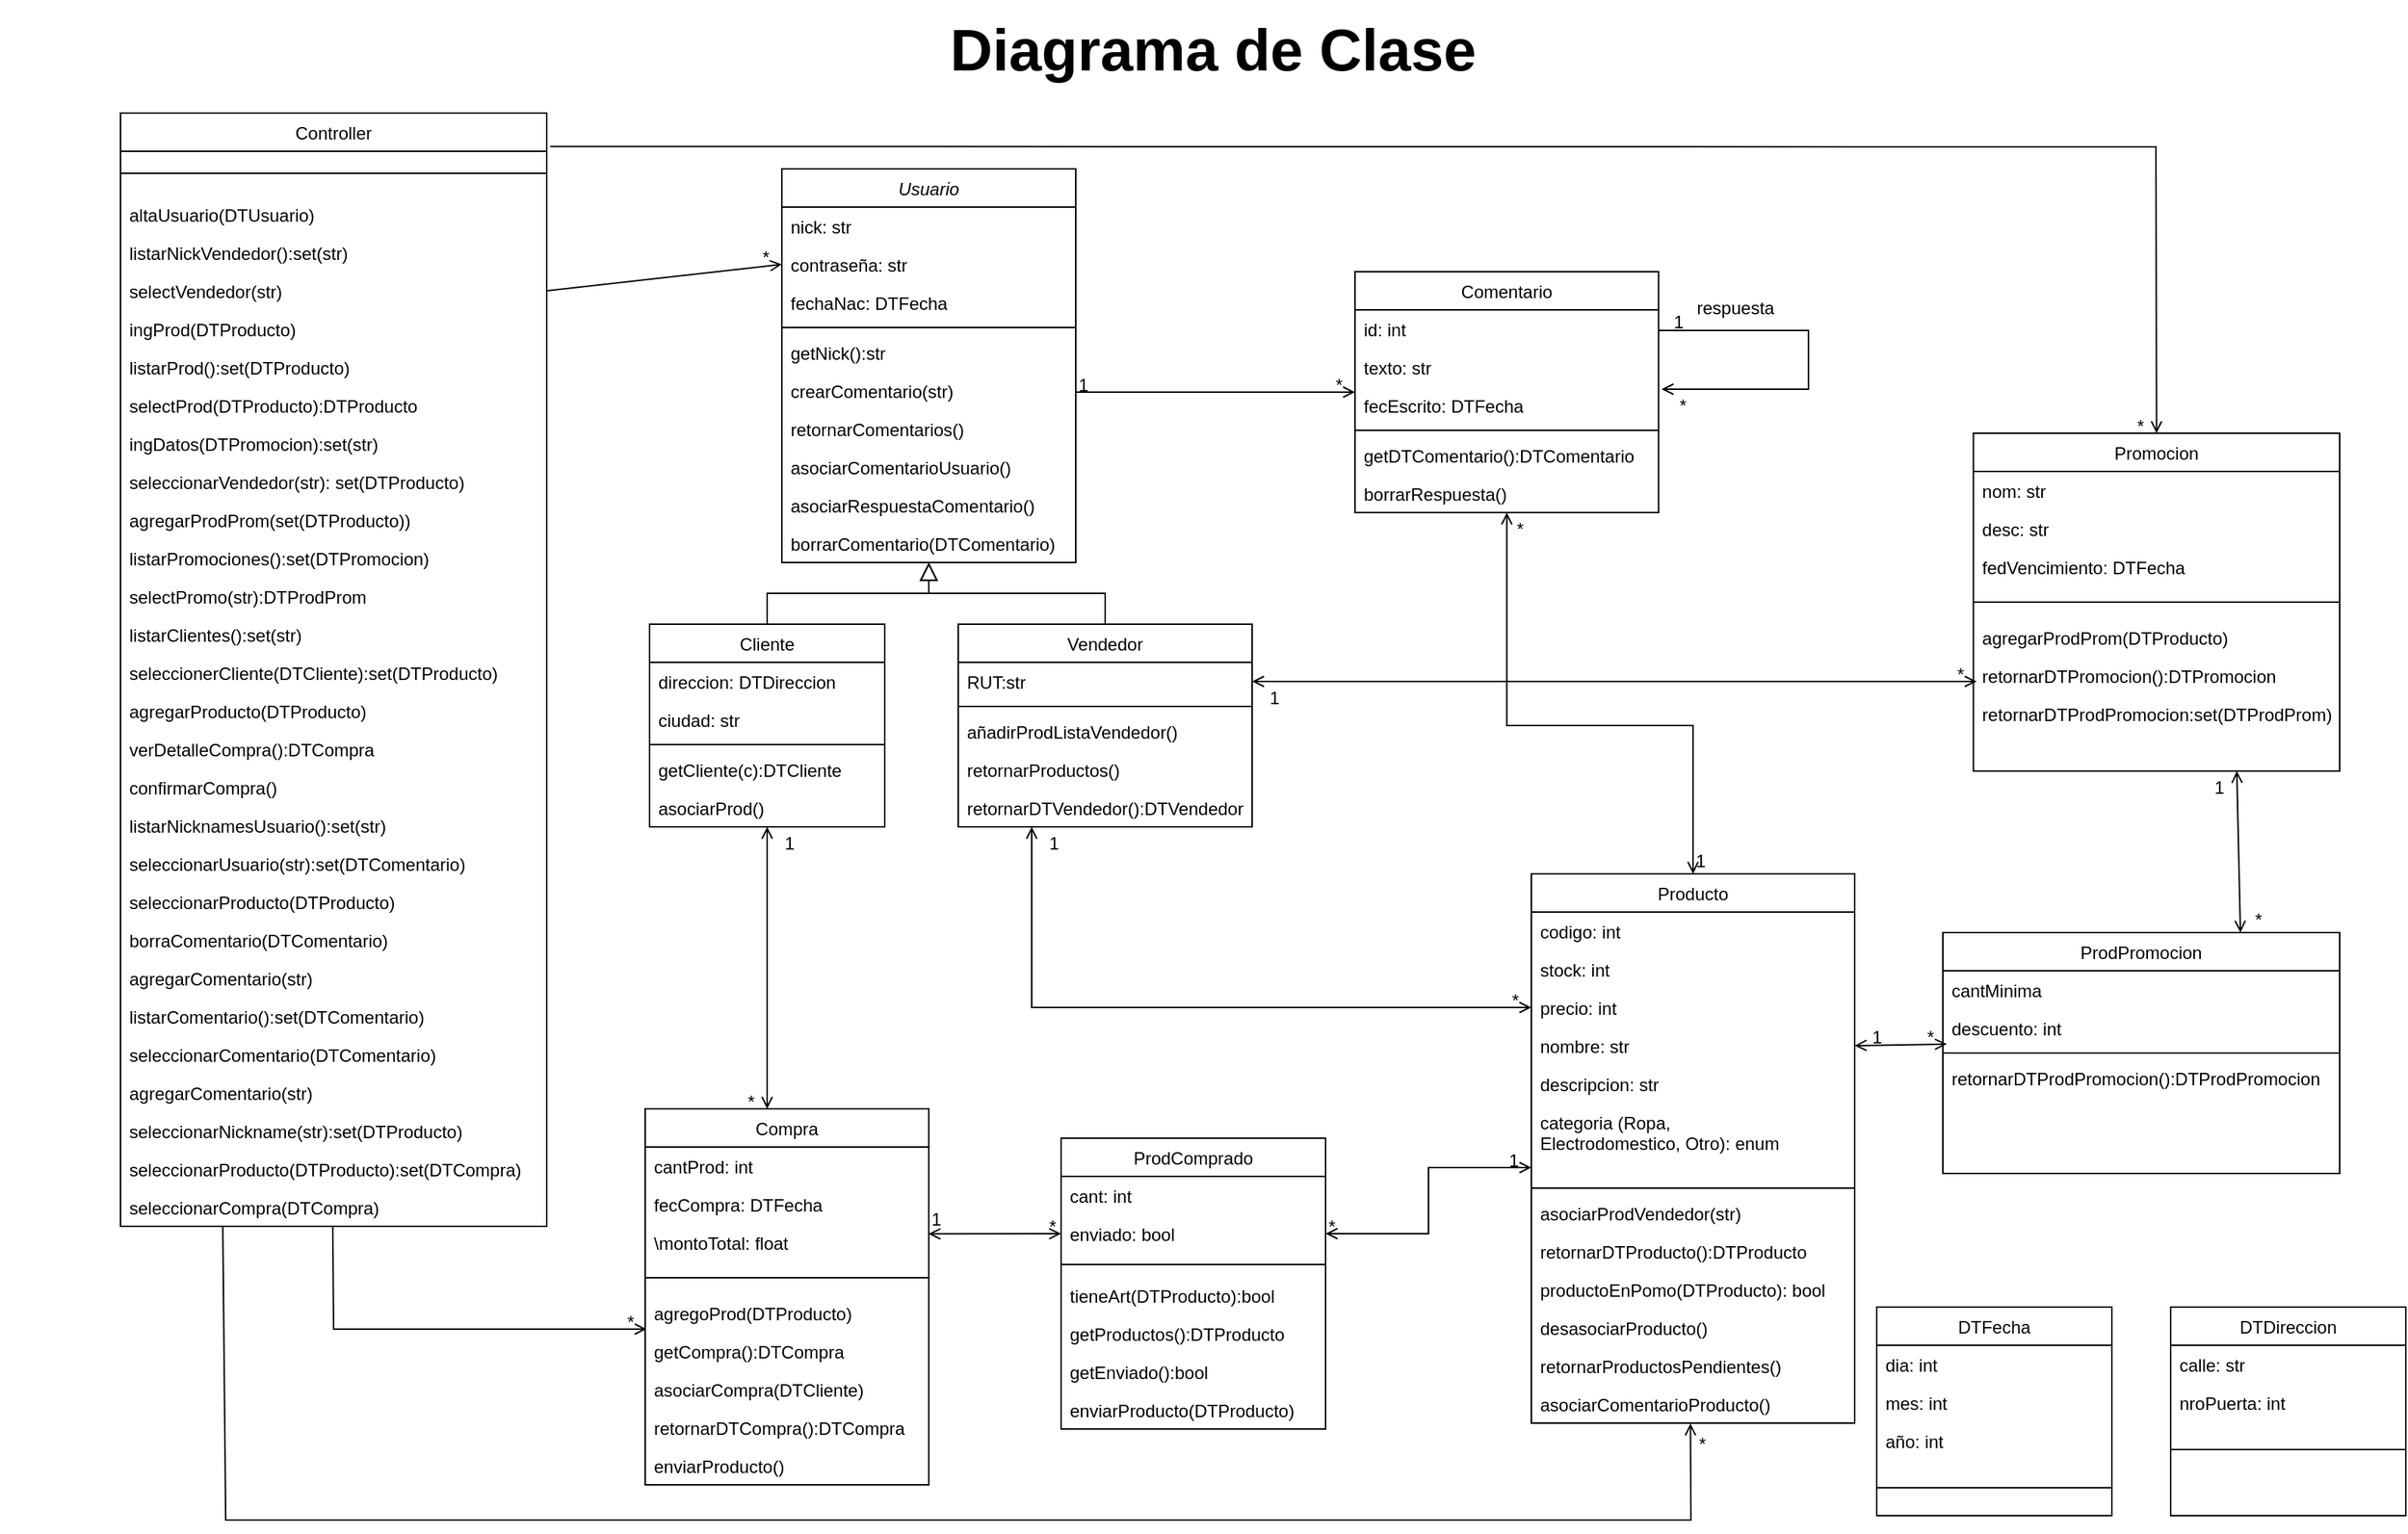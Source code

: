 <mxfile version="27.1.5">
  <diagram id="C5RBs43oDa-KdzZeNtuy" name="Page-1">
    <mxGraphModel grid="1" page="1" gridSize="11" guides="1" tooltips="1" connect="1" arrows="1" fold="1" pageScale="1" pageWidth="1169" pageHeight="827" math="0" shadow="0">
      <root>
        <mxCell id="WIyWlLk6GJQsqaUBKTNV-0" />
        <mxCell id="WIyWlLk6GJQsqaUBKTNV-1" parent="WIyWlLk6GJQsqaUBKTNV-0" />
        <mxCell id="zkfFHV4jXpPFQw0GAbJ--0" value="Usuario" style="swimlane;fontStyle=2;align=center;verticalAlign=top;childLayout=stackLayout;horizontal=1;startSize=26;horizontalStack=0;resizeParent=1;resizeLast=0;collapsible=1;marginBottom=0;rounded=0;shadow=0;strokeWidth=1;" vertex="1" parent="WIyWlLk6GJQsqaUBKTNV-1">
          <mxGeometry x="109" y="126" width="200" height="268" as="geometry">
            <mxRectangle x="230" y="140" width="160" height="26" as="alternateBounds" />
          </mxGeometry>
        </mxCell>
        <mxCell id="zkfFHV4jXpPFQw0GAbJ--1" value="nick: str" style="text;align=left;verticalAlign=top;spacingLeft=4;spacingRight=4;overflow=hidden;rotatable=0;points=[[0,0.5],[1,0.5]];portConstraint=eastwest;" vertex="1" parent="zkfFHV4jXpPFQw0GAbJ--0">
          <mxGeometry y="26" width="200" height="26" as="geometry" />
        </mxCell>
        <mxCell id="zkfFHV4jXpPFQw0GAbJ--2" value="contraseña: str" style="text;align=left;verticalAlign=top;spacingLeft=4;spacingRight=4;overflow=hidden;rotatable=0;points=[[0,0.5],[1,0.5]];portConstraint=eastwest;rounded=0;shadow=0;html=0;" vertex="1" parent="zkfFHV4jXpPFQw0GAbJ--0">
          <mxGeometry y="52" width="200" height="26" as="geometry" />
        </mxCell>
        <mxCell id="zkfFHV4jXpPFQw0GAbJ--3" value="fechaNac: DTFecha" style="text;align=left;verticalAlign=top;spacingLeft=4;spacingRight=4;overflow=hidden;rotatable=0;points=[[0,0.5],[1,0.5]];portConstraint=eastwest;rounded=0;shadow=0;html=0;" vertex="1" parent="zkfFHV4jXpPFQw0GAbJ--0">
          <mxGeometry y="78" width="200" height="26" as="geometry" />
        </mxCell>
        <mxCell id="zkfFHV4jXpPFQw0GAbJ--4" value="" style="line;html=1;strokeWidth=1;align=left;verticalAlign=middle;spacingTop=-1;spacingLeft=3;spacingRight=3;rotatable=0;labelPosition=right;points=[];portConstraint=eastwest;" vertex="1" parent="zkfFHV4jXpPFQw0GAbJ--0">
          <mxGeometry y="104" width="200" height="8" as="geometry" />
        </mxCell>
        <mxCell id="ZnIZY8vGJmRkA5q2nl4W-21" value="getNick():str" style="text;align=left;verticalAlign=top;spacingLeft=4;spacingRight=4;overflow=hidden;rotatable=0;points=[[0,0.5],[1,0.5]];portConstraint=eastwest;" vertex="1" parent="zkfFHV4jXpPFQw0GAbJ--0">
          <mxGeometry y="112" width="200" height="26" as="geometry" />
        </mxCell>
        <mxCell id="QMvfmKs35bcrzf20AI7U-0" value=" crearComentario(str)" style="text;align=left;verticalAlign=top;spacingLeft=4;spacingRight=4;overflow=hidden;rotatable=0;points=[[0,0.5],[1,0.5]];portConstraint=eastwest;rounded=0;shadow=0;html=0;" vertex="1" parent="zkfFHV4jXpPFQw0GAbJ--0">
          <mxGeometry y="138" width="200" height="26" as="geometry" />
        </mxCell>
        <mxCell id="ZnIZY8vGJmRkA5q2nl4W-59" value="retornarComentarios()" style="text;align=left;verticalAlign=top;spacingLeft=4;spacingRight=4;overflow=hidden;rotatable=0;points=[[0,0.5],[1,0.5]];portConstraint=eastwest;rounded=0;shadow=0;html=0;" vertex="1" parent="zkfFHV4jXpPFQw0GAbJ--0">
          <mxGeometry y="164" width="200" height="26" as="geometry" />
        </mxCell>
        <mxCell id="QMvfmKs35bcrzf20AI7U-2" value="asociarComentarioUsuario() " style="text;align=left;verticalAlign=top;spacingLeft=4;spacingRight=4;overflow=hidden;rotatable=0;points=[[0,0.5],[1,0.5]];portConstraint=eastwest;rounded=0;shadow=0;html=0;" vertex="1" parent="zkfFHV4jXpPFQw0GAbJ--0">
          <mxGeometry y="190" width="200" height="26" as="geometry" />
        </mxCell>
        <mxCell id="QMvfmKs35bcrzf20AI7U-3" value=" asociarRespuestaComentario() " style="text;align=left;verticalAlign=top;spacingLeft=4;spacingRight=4;overflow=hidden;rotatable=0;points=[[0,0.5],[1,0.5]];portConstraint=eastwest;rounded=0;shadow=0;html=0;" vertex="1" parent="zkfFHV4jXpPFQw0GAbJ--0">
          <mxGeometry y="216" width="200" height="26" as="geometry" />
        </mxCell>
        <mxCell id="ZnIZY8vGJmRkA5q2nl4W-61" value="borrarComentario(DTComentario)" style="text;align=left;verticalAlign=top;spacingLeft=4;spacingRight=4;overflow=hidden;rotatable=0;points=[[0,0.5],[1,0.5]];portConstraint=eastwest;rounded=0;shadow=0;html=0;" vertex="1" parent="zkfFHV4jXpPFQw0GAbJ--0">
          <mxGeometry y="242" width="200" height="26" as="geometry" />
        </mxCell>
        <mxCell id="zkfFHV4jXpPFQw0GAbJ--6" value="Cliente" style="swimlane;fontStyle=0;align=center;verticalAlign=top;childLayout=stackLayout;horizontal=1;startSize=26;horizontalStack=0;resizeParent=1;resizeLast=0;collapsible=1;marginBottom=0;rounded=0;shadow=0;strokeWidth=1;" vertex="1" parent="WIyWlLk6GJQsqaUBKTNV-1">
          <mxGeometry x="19" y="436" width="160" height="138" as="geometry">
            <mxRectangle x="130" y="380" width="160" height="26" as="alternateBounds" />
          </mxGeometry>
        </mxCell>
        <mxCell id="zkfFHV4jXpPFQw0GAbJ--7" value="direccion: DTDireccion" style="text;align=left;verticalAlign=top;spacingLeft=4;spacingRight=4;overflow=hidden;rotatable=0;points=[[0,0.5],[1,0.5]];portConstraint=eastwest;" vertex="1" parent="zkfFHV4jXpPFQw0GAbJ--6">
          <mxGeometry y="26" width="160" height="26" as="geometry" />
        </mxCell>
        <mxCell id="zkfFHV4jXpPFQw0GAbJ--8" value="ciudad: str" style="text;align=left;verticalAlign=top;spacingLeft=4;spacingRight=4;overflow=hidden;rotatable=0;points=[[0,0.5],[1,0.5]];portConstraint=eastwest;rounded=0;shadow=0;html=0;" vertex="1" parent="zkfFHV4jXpPFQw0GAbJ--6">
          <mxGeometry y="52" width="160" height="26" as="geometry" />
        </mxCell>
        <mxCell id="zkfFHV4jXpPFQw0GAbJ--9" value="" style="line;html=1;strokeWidth=1;align=left;verticalAlign=middle;spacingTop=-1;spacingLeft=3;spacingRight=3;rotatable=0;labelPosition=right;points=[];portConstraint=eastwest;" vertex="1" parent="zkfFHV4jXpPFQw0GAbJ--6">
          <mxGeometry y="78" width="160" height="8" as="geometry" />
        </mxCell>
        <mxCell id="nEi6MOtToNHwv8my4Xsd-5" value=" getCliente(c):DTCliente" style="text;align=left;verticalAlign=top;spacingLeft=4;spacingRight=4;overflow=hidden;rotatable=0;points=[[0,0.5],[1,0.5]];portConstraint=eastwest;rounded=0;shadow=0;html=0;" vertex="1" parent="zkfFHV4jXpPFQw0GAbJ--6">
          <mxGeometry y="86" width="160" height="26" as="geometry" />
        </mxCell>
        <mxCell id="iK8rbPgS4fa-Ig37syLc-5" value=" asociarProd()" style="text;align=left;verticalAlign=top;spacingLeft=4;spacingRight=4;overflow=hidden;rotatable=0;points=[[0,0.5],[1,0.5]];portConstraint=eastwest;rounded=0;shadow=0;html=0;" vertex="1" parent="zkfFHV4jXpPFQw0GAbJ--6">
          <mxGeometry y="112" width="160" height="26" as="geometry" />
        </mxCell>
        <mxCell id="zkfFHV4jXpPFQw0GAbJ--12" value="" style="endArrow=block;endSize=10;endFill=0;shadow=0;strokeWidth=1;rounded=0;curved=0;edgeStyle=elbowEdgeStyle;elbow=vertical;" edge="1" parent="WIyWlLk6GJQsqaUBKTNV-1" source="zkfFHV4jXpPFQw0GAbJ--6" target="zkfFHV4jXpPFQw0GAbJ--0">
          <mxGeometry width="160" relative="1" as="geometry">
            <mxPoint x="99" y="279" as="sourcePoint" />
            <mxPoint x="99" y="279" as="targetPoint" />
          </mxGeometry>
        </mxCell>
        <mxCell id="zkfFHV4jXpPFQw0GAbJ--13" value="Vendedor" style="swimlane;fontStyle=0;align=center;verticalAlign=top;childLayout=stackLayout;horizontal=1;startSize=26;horizontalStack=0;resizeParent=1;resizeLast=0;collapsible=1;marginBottom=0;rounded=0;shadow=0;strokeWidth=1;" vertex="1" parent="WIyWlLk6GJQsqaUBKTNV-1">
          <mxGeometry x="229" y="436" width="200" height="138" as="geometry">
            <mxRectangle x="340" y="380" width="170" height="26" as="alternateBounds" />
          </mxGeometry>
        </mxCell>
        <mxCell id="zkfFHV4jXpPFQw0GAbJ--14" value="RUT:str" style="text;align=left;verticalAlign=top;spacingLeft=4;spacingRight=4;overflow=hidden;rotatable=0;points=[[0,0.5],[1,0.5]];portConstraint=eastwest;" vertex="1" parent="zkfFHV4jXpPFQw0GAbJ--13">
          <mxGeometry y="26" width="200" height="26" as="geometry" />
        </mxCell>
        <mxCell id="zkfFHV4jXpPFQw0GAbJ--15" value="" style="line;html=1;strokeWidth=1;align=left;verticalAlign=middle;spacingTop=-1;spacingLeft=3;spacingRight=3;rotatable=0;labelPosition=right;points=[];portConstraint=eastwest;" vertex="1" parent="zkfFHV4jXpPFQw0GAbJ--13">
          <mxGeometry y="52" width="200" height="8" as="geometry" />
        </mxCell>
        <mxCell id="ZnIZY8vGJmRkA5q2nl4W-24" value="añadirProdListaVendedor()" style="text;align=left;verticalAlign=top;spacingLeft=4;spacingRight=4;overflow=hidden;rotatable=0;points=[[0,0.5],[1,0.5]];portConstraint=eastwest;" vertex="1" parent="zkfFHV4jXpPFQw0GAbJ--13">
          <mxGeometry y="60" width="200" height="26" as="geometry" />
        </mxCell>
        <mxCell id="ZnIZY8vGJmRkA5q2nl4W-50" value="retornarProductos()" style="text;align=left;verticalAlign=top;spacingLeft=4;spacingRight=4;overflow=hidden;rotatable=0;points=[[0,0.5],[1,0.5]];portConstraint=eastwest;rounded=0;shadow=0;html=0;" vertex="1" parent="zkfFHV4jXpPFQw0GAbJ--13">
          <mxGeometry y="86" width="200" height="26" as="geometry" />
        </mxCell>
        <mxCell id="ZnIZY8vGJmRkA5q2nl4W-56" value="retornarDTVendedor():DTVendedor" style="text;align=left;verticalAlign=top;spacingLeft=4;spacingRight=4;overflow=hidden;rotatable=0;points=[[0,0.5],[1,0.5]];portConstraint=eastwest;rounded=0;shadow=0;html=0;" vertex="1" parent="zkfFHV4jXpPFQw0GAbJ--13">
          <mxGeometry y="112" width="200" height="26" as="geometry" />
        </mxCell>
        <mxCell id="zkfFHV4jXpPFQw0GAbJ--16" value="" style="endArrow=block;endSize=10;endFill=0;shadow=0;strokeWidth=1;rounded=0;curved=0;edgeStyle=elbowEdgeStyle;elbow=vertical;" edge="1" parent="WIyWlLk6GJQsqaUBKTNV-1" source="zkfFHV4jXpPFQw0GAbJ--13" target="zkfFHV4jXpPFQw0GAbJ--0">
          <mxGeometry width="160" relative="1" as="geometry">
            <mxPoint x="109" y="449" as="sourcePoint" />
            <mxPoint x="209" y="347" as="targetPoint" />
          </mxGeometry>
        </mxCell>
        <mxCell id="zkfFHV4jXpPFQw0GAbJ--17" value="Comentario" style="swimlane;fontStyle=0;align=center;verticalAlign=top;childLayout=stackLayout;horizontal=1;startSize=26;horizontalStack=0;resizeParent=1;resizeLast=0;collapsible=1;marginBottom=0;rounded=0;shadow=0;strokeWidth=1;" vertex="1" parent="WIyWlLk6GJQsqaUBKTNV-1">
          <mxGeometry x="499" y="196" width="206.58" height="164" as="geometry">
            <mxRectangle x="550" y="140" width="160" height="26" as="alternateBounds" />
          </mxGeometry>
        </mxCell>
        <mxCell id="TEmzEm2CTEU7AzNce9r2-0" value="id: int" style="text;align=left;verticalAlign=top;spacingLeft=4;spacingRight=4;overflow=hidden;rotatable=0;points=[[0,0.5],[1,0.5]];portConstraint=eastwest;" vertex="1" parent="zkfFHV4jXpPFQw0GAbJ--17">
          <mxGeometry y="26" width="206.58" height="26" as="geometry" />
        </mxCell>
        <mxCell id="A9oRpnt1r4qtiTk0RyAh-2" value="texto: str" style="text;align=left;verticalAlign=top;spacingLeft=4;spacingRight=4;overflow=hidden;rotatable=0;points=[[0,0.5],[1,0.5]];portConstraint=eastwest;" vertex="1" parent="zkfFHV4jXpPFQw0GAbJ--17">
          <mxGeometry y="52" width="206.58" height="26" as="geometry" />
        </mxCell>
        <mxCell id="zkfFHV4jXpPFQw0GAbJ--19" value="fecEscrito: DTFecha" style="text;align=left;verticalAlign=top;spacingLeft=4;spacingRight=4;overflow=hidden;rotatable=0;points=[[0,0.5],[1,0.5]];portConstraint=eastwest;rounded=0;shadow=0;html=0;" vertex="1" parent="zkfFHV4jXpPFQw0GAbJ--17">
          <mxGeometry y="78" width="206.58" height="26" as="geometry" />
        </mxCell>
        <mxCell id="zkfFHV4jXpPFQw0GAbJ--23" value="" style="line;html=1;strokeWidth=1;align=left;verticalAlign=middle;spacingTop=-1;spacingLeft=3;spacingRight=3;rotatable=0;labelPosition=right;points=[];portConstraint=eastwest;" vertex="1" parent="zkfFHV4jXpPFQw0GAbJ--17">
          <mxGeometry y="104" width="206.58" height="8" as="geometry" />
        </mxCell>
        <mxCell id="ZnIZY8vGJmRkA5q2nl4W-60" value="getDTComentario():DTComentario" style="text;align=left;verticalAlign=top;spacingLeft=4;spacingRight=4;overflow=hidden;rotatable=0;points=[[0,0.5],[1,0.5]];portConstraint=eastwest;rounded=0;shadow=0;html=0;" vertex="1" parent="zkfFHV4jXpPFQw0GAbJ--17">
          <mxGeometry y="112" width="206.58" height="26" as="geometry" />
        </mxCell>
        <mxCell id="ZnIZY8vGJmRkA5q2nl4W-62" value="borrarRespuesta()" style="text;align=left;verticalAlign=top;spacingLeft=4;spacingRight=4;overflow=hidden;rotatable=0;points=[[0,0.5],[1,0.5]];portConstraint=eastwest;" vertex="1" parent="zkfFHV4jXpPFQw0GAbJ--17">
          <mxGeometry y="138" width="206.58" height="26" as="geometry" />
        </mxCell>
        <mxCell id="zkfFHV4jXpPFQw0GAbJ--26" value="" style="endArrow=open;shadow=0;strokeWidth=1;rounded=0;curved=0;endFill=1;edgeStyle=elbowEdgeStyle;elbow=vertical;" edge="1" parent="WIyWlLk6GJQsqaUBKTNV-1" source="zkfFHV4jXpPFQw0GAbJ--0" target="zkfFHV4jXpPFQw0GAbJ--17">
          <mxGeometry x="0.5" y="41" relative="1" as="geometry">
            <mxPoint x="279" y="268" as="sourcePoint" />
            <mxPoint x="439" y="268" as="targetPoint" />
            <mxPoint x="-40" y="32" as="offset" />
          </mxGeometry>
        </mxCell>
        <mxCell id="zkfFHV4jXpPFQw0GAbJ--27" value="1" style="resizable=0;align=left;verticalAlign=bottom;labelBackgroundColor=none;fontSize=12;" connectable="0" vertex="1" parent="zkfFHV4jXpPFQw0GAbJ--26">
          <mxGeometry x="-1" relative="1" as="geometry">
            <mxPoint y="4" as="offset" />
          </mxGeometry>
        </mxCell>
        <mxCell id="zkfFHV4jXpPFQw0GAbJ--28" value="*" style="resizable=0;align=right;verticalAlign=bottom;labelBackgroundColor=none;fontSize=12;" connectable="0" vertex="1" parent="zkfFHV4jXpPFQw0GAbJ--26">
          <mxGeometry x="1" relative="1" as="geometry">
            <mxPoint x="-7" y="4" as="offset" />
          </mxGeometry>
        </mxCell>
        <mxCell id="A9oRpnt1r4qtiTk0RyAh-1" value="1" style="resizable=0;align=left;verticalAlign=bottom;labelBackgroundColor=none;fontSize=12;" connectable="0" vertex="1" parent="WIyWlLk6GJQsqaUBKTNV-1">
          <mxGeometry x="599" y="326" as="geometry">
            <mxPoint x="115" y="-87" as="offset" />
          </mxGeometry>
        </mxCell>
        <mxCell id="A9oRpnt1r4qtiTk0RyAh-3" value="*" style="resizable=0;align=right;verticalAlign=bottom;labelBackgroundColor=none;fontSize=12;" connectable="0" vertex="1" parent="WIyWlLk6GJQsqaUBKTNV-1">
          <mxGeometry x="726" y="296" as="geometry" />
        </mxCell>
        <mxCell id="A9oRpnt1r4qtiTk0RyAh-4" value="respuesta" style="text;html=1;align=center;verticalAlign=middle;whiteSpace=wrap;rounded=0;" vertex="1" parent="WIyWlLk6GJQsqaUBKTNV-1">
          <mxGeometry x="727.58" y="206" width="60" height="30" as="geometry" />
        </mxCell>
        <mxCell id="A9oRpnt1r4qtiTk0RyAh-11" value="" style="endArrow=open;endFill=1;endSize=6;html=1;rounded=0;" edge="1" parent="WIyWlLk6GJQsqaUBKTNV-1">
          <mxGeometry width="160" relative="1" as="geometry">
            <mxPoint x="705.58" y="236" as="sourcePoint" />
            <mxPoint x="707.58" y="276" as="targetPoint" />
            <Array as="points">
              <mxPoint x="807.58" y="236" />
              <mxPoint x="807.58" y="276" />
              <mxPoint x="757.58" y="276" />
            </Array>
          </mxGeometry>
        </mxCell>
        <mxCell id="A9oRpnt1r4qtiTk0RyAh-15" value="Producto" style="swimlane;fontStyle=0;align=center;verticalAlign=top;childLayout=stackLayout;horizontal=1;startSize=26;horizontalStack=0;resizeParent=1;resizeLast=0;collapsible=1;marginBottom=0;rounded=0;shadow=0;strokeWidth=1;" vertex="1" parent="WIyWlLk6GJQsqaUBKTNV-1">
          <mxGeometry x="619" y="606" width="220" height="374" as="geometry">
            <mxRectangle x="550" y="140" width="160" height="26" as="alternateBounds" />
          </mxGeometry>
        </mxCell>
        <mxCell id="A9oRpnt1r4qtiTk0RyAh-16" value="codigo: int" style="text;align=left;verticalAlign=top;spacingLeft=4;spacingRight=4;overflow=hidden;rotatable=0;points=[[0,0.5],[1,0.5]];portConstraint=eastwest;" vertex="1" parent="A9oRpnt1r4qtiTk0RyAh-15">
          <mxGeometry y="26" width="220" height="26" as="geometry" />
        </mxCell>
        <mxCell id="A9oRpnt1r4qtiTk0RyAh-17" value="stock: int" style="text;align=left;verticalAlign=top;spacingLeft=4;spacingRight=4;overflow=hidden;rotatable=0;points=[[0,0.5],[1,0.5]];portConstraint=eastwest;rounded=0;shadow=0;html=0;" vertex="1" parent="A9oRpnt1r4qtiTk0RyAh-15">
          <mxGeometry y="52" width="220" height="26" as="geometry" />
        </mxCell>
        <mxCell id="A9oRpnt1r4qtiTk0RyAh-24" value="precio: int" style="text;align=left;verticalAlign=top;spacingLeft=4;spacingRight=4;overflow=hidden;rotatable=0;points=[[0,0.5],[1,0.5]];portConstraint=eastwest;rounded=0;shadow=0;html=0;" vertex="1" parent="A9oRpnt1r4qtiTk0RyAh-15">
          <mxGeometry y="78" width="220" height="26" as="geometry" />
        </mxCell>
        <mxCell id="A9oRpnt1r4qtiTk0RyAh-25" value="nombre: str" style="text;align=left;verticalAlign=top;spacingLeft=4;spacingRight=4;overflow=hidden;rotatable=0;points=[[0,0.5],[1,0.5]];portConstraint=eastwest;rounded=0;shadow=0;html=0;" vertex="1" parent="A9oRpnt1r4qtiTk0RyAh-15">
          <mxGeometry y="104" width="220" height="26" as="geometry" />
        </mxCell>
        <mxCell id="A9oRpnt1r4qtiTk0RyAh-27" value="descripcion: str" style="text;align=left;verticalAlign=top;spacingLeft=4;spacingRight=4;overflow=hidden;rotatable=0;points=[[0,0.5],[1,0.5]];portConstraint=eastwest;rounded=0;shadow=0;html=0;" vertex="1" parent="A9oRpnt1r4qtiTk0RyAh-15">
          <mxGeometry y="130" width="220" height="26" as="geometry" />
        </mxCell>
        <mxCell id="A9oRpnt1r4qtiTk0RyAh-62" value="categoria (Ropa, &#xa;Electrodomestico, Otro): enum" style="text;align=left;verticalAlign=top;spacingLeft=4;spacingRight=4;overflow=hidden;rotatable=0;points=[[0,0.5],[1,0.5]];portConstraint=eastwest;rounded=0;shadow=0;html=0;" vertex="1" parent="A9oRpnt1r4qtiTk0RyAh-15">
          <mxGeometry y="156" width="220" height="54" as="geometry" />
        </mxCell>
        <mxCell id="A9oRpnt1r4qtiTk0RyAh-18" value="" style="line;html=1;strokeWidth=1;align=left;verticalAlign=middle;spacingTop=-1;spacingLeft=3;spacingRight=3;rotatable=0;labelPosition=right;points=[];portConstraint=eastwest;" vertex="1" parent="A9oRpnt1r4qtiTk0RyAh-15">
          <mxGeometry y="210" width="220" height="8" as="geometry" />
        </mxCell>
        <mxCell id="ZnIZY8vGJmRkA5q2nl4W-19" value="asociarProdVendedor(str)" style="text;align=left;verticalAlign=top;spacingLeft=4;spacingRight=4;overflow=hidden;rotatable=0;points=[[0,0.5],[1,0.5]];portConstraint=eastwest;rounded=0;shadow=0;html=0;" vertex="1" parent="A9oRpnt1r4qtiTk0RyAh-15">
          <mxGeometry y="218" width="220" height="26" as="geometry" />
        </mxCell>
        <mxCell id="ZnIZY8vGJmRkA5q2nl4W-47" value="retornarDTProducto():DTProducto" style="text;align=left;verticalAlign=top;spacingLeft=4;spacingRight=4;overflow=hidden;rotatable=0;points=[[0,0.5],[1,0.5]];portConstraint=eastwest;rounded=0;shadow=0;html=0;" vertex="1" parent="A9oRpnt1r4qtiTk0RyAh-15">
          <mxGeometry y="244" width="220" height="26" as="geometry" />
        </mxCell>
        <mxCell id="ZnIZY8vGJmRkA5q2nl4W-0" value="productoEnPomo(DTProducto): bool&#xa;" style="text;align=left;verticalAlign=top;spacingLeft=4;spacingRight=4;overflow=hidden;rotatable=0;points=[[0,0.5],[1,0.5]];portConstraint=eastwest;rounded=0;shadow=0;html=0;" vertex="1" parent="A9oRpnt1r4qtiTk0RyAh-15">
          <mxGeometry y="270" width="220" height="26" as="geometry" />
        </mxCell>
        <mxCell id="ZnIZY8vGJmRkA5q2nl4W-63" value="desasociarProducto()" style="text;align=left;verticalAlign=top;spacingLeft=4;spacingRight=4;overflow=hidden;rotatable=0;points=[[0,0.5],[1,0.5]];portConstraint=eastwest;rounded=0;shadow=0;html=0;" vertex="1" parent="A9oRpnt1r4qtiTk0RyAh-15">
          <mxGeometry y="296" width="220" height="26" as="geometry" />
        </mxCell>
        <mxCell id="ZnIZY8vGJmRkA5q2nl4W-66" value="retornarProductosPendientes()" style="text;align=left;verticalAlign=top;spacingLeft=4;spacingRight=4;overflow=hidden;rotatable=0;points=[[0,0.5],[1,0.5]];portConstraint=eastwest;rounded=0;shadow=0;html=0;" vertex="1" parent="A9oRpnt1r4qtiTk0RyAh-15">
          <mxGeometry y="322" width="220" height="26" as="geometry" />
        </mxCell>
        <mxCell id="QMvfmKs35bcrzf20AI7U-1" value="asociarComentarioProducto() " style="text;align=left;verticalAlign=top;spacingLeft=4;spacingRight=4;overflow=hidden;rotatable=0;points=[[0,0.5],[1,0.5]];portConstraint=eastwest;rounded=0;shadow=0;html=0;" vertex="1" parent="A9oRpnt1r4qtiTk0RyAh-15">
          <mxGeometry y="348" width="220" height="26" as="geometry" />
        </mxCell>
        <mxCell id="A9oRpnt1r4qtiTk0RyAh-36" value="Promocion" style="swimlane;fontStyle=0;align=center;verticalAlign=top;childLayout=stackLayout;horizontal=1;startSize=26;horizontalStack=0;resizeParent=1;resizeLast=0;collapsible=1;marginBottom=0;rounded=0;shadow=0;strokeWidth=1;" vertex="1" parent="WIyWlLk6GJQsqaUBKTNV-1">
          <mxGeometry x="919.78" y="306" width="249.22" height="230" as="geometry">
            <mxRectangle x="550" y="140" width="160" height="26" as="alternateBounds" />
          </mxGeometry>
        </mxCell>
        <mxCell id="A9oRpnt1r4qtiTk0RyAh-37" value="nom: str" style="text;align=left;verticalAlign=top;spacingLeft=4;spacingRight=4;overflow=hidden;rotatable=0;points=[[0,0.5],[1,0.5]];portConstraint=eastwest;" vertex="1" parent="A9oRpnt1r4qtiTk0RyAh-36">
          <mxGeometry y="26" width="249.22" height="26" as="geometry" />
        </mxCell>
        <mxCell id="A9oRpnt1r4qtiTk0RyAh-38" value="desc: str" style="text;align=left;verticalAlign=top;spacingLeft=4;spacingRight=4;overflow=hidden;rotatable=0;points=[[0,0.5],[1,0.5]];portConstraint=eastwest;rounded=0;shadow=0;html=0;" vertex="1" parent="A9oRpnt1r4qtiTk0RyAh-36">
          <mxGeometry y="52" width="249.22" height="26" as="geometry" />
        </mxCell>
        <mxCell id="A9oRpnt1r4qtiTk0RyAh-39" value="fedVencimiento: DTFecha" style="text;align=left;verticalAlign=top;spacingLeft=4;spacingRight=4;overflow=hidden;rotatable=0;points=[[0,0.5],[1,0.5]];portConstraint=eastwest;rounded=0;shadow=0;html=0;" vertex="1" parent="A9oRpnt1r4qtiTk0RyAh-36">
          <mxGeometry y="78" width="249.22" height="26" as="geometry" />
        </mxCell>
        <mxCell id="A9oRpnt1r4qtiTk0RyAh-42" value="" style="line;html=1;strokeWidth=1;align=left;verticalAlign=middle;spacingTop=-1;spacingLeft=3;spacingRight=3;rotatable=0;labelPosition=right;points=[];portConstraint=eastwest;" vertex="1" parent="A9oRpnt1r4qtiTk0RyAh-36">
          <mxGeometry y="104" width="249.22" height="22" as="geometry" />
        </mxCell>
        <mxCell id="ZnIZY8vGJmRkA5q2nl4W-1" value="agregarProdProm(DTProducto)&#xa;" style="text;align=left;verticalAlign=top;spacingLeft=4;spacingRight=4;overflow=hidden;rotatable=0;points=[[0,0.5],[1,0.5]];portConstraint=eastwest;rounded=0;shadow=0;html=0;" vertex="1" parent="A9oRpnt1r4qtiTk0RyAh-36">
          <mxGeometry y="126" width="249.22" height="26" as="geometry" />
        </mxCell>
        <mxCell id="ZnIZY8vGJmRkA5q2nl4W-8" value="retornarDTPromocion():DTPromocion" style="text;align=left;verticalAlign=top;spacingLeft=4;spacingRight=4;overflow=hidden;rotatable=0;points=[[0,0.5],[1,0.5]];portConstraint=eastwest;" vertex="1" parent="A9oRpnt1r4qtiTk0RyAh-36">
          <mxGeometry y="152" width="249.22" height="26" as="geometry" />
        </mxCell>
        <mxCell id="ZnIZY8vGJmRkA5q2nl4W-10" value="retornarDTProdPromocion:set(DTProdProm)&#xa;" style="text;align=left;verticalAlign=top;spacingLeft=4;spacingRight=4;overflow=hidden;rotatable=0;points=[[0,0.5],[1,0.5]];portConstraint=eastwest;" vertex="1" parent="A9oRpnt1r4qtiTk0RyAh-36">
          <mxGeometry y="178" width="249.22" height="26" as="geometry" />
        </mxCell>
        <mxCell id="A9oRpnt1r4qtiTk0RyAh-43" value="ProdPromocion" style="swimlane;fontStyle=0;align=center;verticalAlign=top;childLayout=stackLayout;horizontal=1;startSize=26;horizontalStack=0;resizeParent=1;resizeLast=0;collapsible=1;marginBottom=0;rounded=0;shadow=0;strokeWidth=1;" vertex="1" parent="WIyWlLk6GJQsqaUBKTNV-1">
          <mxGeometry x="899" y="646" width="270" height="164" as="geometry">
            <mxRectangle x="550" y="140" width="160" height="26" as="alternateBounds" />
          </mxGeometry>
        </mxCell>
        <mxCell id="A9oRpnt1r4qtiTk0RyAh-44" value="cantMinima" style="text;align=left;verticalAlign=top;spacingLeft=4;spacingRight=4;overflow=hidden;rotatable=0;points=[[0,0.5],[1,0.5]];portConstraint=eastwest;" vertex="1" parent="A9oRpnt1r4qtiTk0RyAh-43">
          <mxGeometry y="26" width="270" height="26" as="geometry" />
        </mxCell>
        <mxCell id="A9oRpnt1r4qtiTk0RyAh-45" value="descuento: int" style="text;align=left;verticalAlign=top;spacingLeft=4;spacingRight=4;overflow=hidden;rotatable=0;points=[[0,0.5],[1,0.5]];portConstraint=eastwest;rounded=0;shadow=0;html=0;" vertex="1" parent="A9oRpnt1r4qtiTk0RyAh-43">
          <mxGeometry y="52" width="270" height="26" as="geometry" />
        </mxCell>
        <mxCell id="A9oRpnt1r4qtiTk0RyAh-46" value="" style="line;html=1;strokeWidth=1;align=left;verticalAlign=middle;spacingTop=-1;spacingLeft=3;spacingRight=3;rotatable=0;labelPosition=right;points=[];portConstraint=eastwest;" vertex="1" parent="A9oRpnt1r4qtiTk0RyAh-43">
          <mxGeometry y="78" width="270" height="8" as="geometry" />
        </mxCell>
        <mxCell id="ZnIZY8vGJmRkA5q2nl4W-2" value="retornarDTProdPromocion():DTProdPromocion" style="text;align=left;verticalAlign=top;spacingLeft=4;spacingRight=4;overflow=hidden;rotatable=0;points=[[0,0.5],[1,0.5]];portConstraint=eastwest;rounded=0;shadow=0;html=0;" vertex="1" parent="A9oRpnt1r4qtiTk0RyAh-43">
          <mxGeometry y="86" width="270" height="26" as="geometry" />
        </mxCell>
        <mxCell id="A9oRpnt1r4qtiTk0RyAh-49" value="Compra" style="swimlane;fontStyle=0;align=center;verticalAlign=top;childLayout=stackLayout;horizontal=1;startSize=26;horizontalStack=0;resizeParent=1;resizeLast=0;collapsible=1;marginBottom=0;rounded=0;shadow=0;strokeWidth=1;" vertex="1" parent="WIyWlLk6GJQsqaUBKTNV-1">
          <mxGeometry x="16" y="766" width="193" height="256" as="geometry">
            <mxRectangle x="550" y="140" width="160" height="26" as="alternateBounds" />
          </mxGeometry>
        </mxCell>
        <mxCell id="A9oRpnt1r4qtiTk0RyAh-50" value="cantProd: int" style="text;align=left;verticalAlign=top;spacingLeft=4;spacingRight=4;overflow=hidden;rotatable=0;points=[[0,0.5],[1,0.5]];portConstraint=eastwest;" vertex="1" parent="A9oRpnt1r4qtiTk0RyAh-49">
          <mxGeometry y="26" width="193" height="26" as="geometry" />
        </mxCell>
        <mxCell id="A9oRpnt1r4qtiTk0RyAh-51" value="fecCompra: DTFecha" style="text;align=left;verticalAlign=top;spacingLeft=4;spacingRight=4;overflow=hidden;rotatable=0;points=[[0,0.5],[1,0.5]];portConstraint=eastwest;rounded=0;shadow=0;html=0;" vertex="1" parent="A9oRpnt1r4qtiTk0RyAh-49">
          <mxGeometry y="52" width="193" height="26" as="geometry" />
        </mxCell>
        <mxCell id="A9oRpnt1r4qtiTk0RyAh-52" value="\montoTotal: float" style="text;align=left;verticalAlign=top;spacingLeft=4;spacingRight=4;overflow=hidden;rotatable=0;points=[[0,0.5],[1,0.5]];portConstraint=eastwest;rounded=0;shadow=0;html=0;" vertex="1" parent="A9oRpnt1r4qtiTk0RyAh-49">
          <mxGeometry y="78" width="193" height="26" as="geometry" />
        </mxCell>
        <mxCell id="A9oRpnt1r4qtiTk0RyAh-53" value="" style="line;html=1;strokeWidth=1;align=left;verticalAlign=middle;spacingTop=-1;spacingLeft=3;spacingRight=3;rotatable=0;labelPosition=right;points=[];portConstraint=eastwest;" vertex="1" parent="A9oRpnt1r4qtiTk0RyAh-49">
          <mxGeometry y="104" width="193" height="22" as="geometry" />
        </mxCell>
        <mxCell id="iK8rbPgS4fa-Ig37syLc-1" value="agregoProd(DTProducto)&#xa;" style="text;align=left;verticalAlign=top;spacingLeft=4;spacingRight=4;overflow=hidden;rotatable=0;points=[[0,0.5],[1,0.5]];portConstraint=eastwest;rounded=0;shadow=0;html=0;" vertex="1" parent="A9oRpnt1r4qtiTk0RyAh-49">
          <mxGeometry y="126" width="193" height="26" as="geometry" />
        </mxCell>
        <mxCell id="iK8rbPgS4fa-Ig37syLc-2" value="getCompra():DTCompra" style="text;align=left;verticalAlign=top;spacingLeft=4;spacingRight=4;overflow=hidden;rotatable=0;points=[[0,0.5],[1,0.5]];portConstraint=eastwest;rounded=0;shadow=0;html=0;" vertex="1" parent="A9oRpnt1r4qtiTk0RyAh-49">
          <mxGeometry y="152" width="193" height="26" as="geometry" />
        </mxCell>
        <mxCell id="ZnIZY8vGJmRkA5q2nl4W-68" value="asociarCompra(DTCliente)&#xa;" style="text;align=left;verticalAlign=top;spacingLeft=4;spacingRight=4;overflow=hidden;rotatable=0;points=[[0,0.5],[1,0.5]];portConstraint=eastwest;rounded=0;shadow=0;html=0;" vertex="1" parent="A9oRpnt1r4qtiTk0RyAh-49">
          <mxGeometry y="178" width="193" height="26" as="geometry" />
        </mxCell>
        <mxCell id="iK8rbPgS4fa-Ig37syLc-4" value="retornarDTCompra():DTCompra" style="text;align=left;verticalAlign=top;spacingLeft=4;spacingRight=4;overflow=hidden;rotatable=0;points=[[0,0.5],[1,0.5]];portConstraint=eastwest;rounded=0;shadow=0;html=0;" vertex="1" parent="A9oRpnt1r4qtiTk0RyAh-49">
          <mxGeometry y="204" width="193" height="26" as="geometry" />
        </mxCell>
        <mxCell id="ZnIZY8vGJmRkA5q2nl4W-73" value="enviarProducto()" style="text;align=left;verticalAlign=top;spacingLeft=4;spacingRight=4;overflow=hidden;rotatable=0;points=[[0,0.5],[1,0.5]];portConstraint=eastwest;rounded=0;shadow=0;html=0;" vertex="1" parent="A9oRpnt1r4qtiTk0RyAh-49">
          <mxGeometry y="230" width="193" height="26" as="geometry" />
        </mxCell>
        <mxCell id="A9oRpnt1r4qtiTk0RyAh-54" value="ProdComprado" style="swimlane;fontStyle=0;align=center;verticalAlign=top;childLayout=stackLayout;horizontal=1;startSize=26;horizontalStack=0;resizeParent=1;resizeLast=0;collapsible=1;marginBottom=0;rounded=0;shadow=0;strokeWidth=1;" vertex="1" parent="WIyWlLk6GJQsqaUBKTNV-1">
          <mxGeometry x="299" y="786" width="180" height="198" as="geometry">
            <mxRectangle x="550" y="140" width="160" height="26" as="alternateBounds" />
          </mxGeometry>
        </mxCell>
        <mxCell id="A9oRpnt1r4qtiTk0RyAh-55" value="cant: int" style="text;align=left;verticalAlign=top;spacingLeft=4;spacingRight=4;overflow=hidden;rotatable=0;points=[[0,0.5],[1,0.5]];portConstraint=eastwest;" vertex="1" parent="A9oRpnt1r4qtiTk0RyAh-54">
          <mxGeometry y="26" width="180" height="26" as="geometry" />
        </mxCell>
        <mxCell id="A9oRpnt1r4qtiTk0RyAh-56" value="enviado: bool" style="text;align=left;verticalAlign=top;spacingLeft=4;spacingRight=4;overflow=hidden;rotatable=0;points=[[0,0.5],[1,0.5]];portConstraint=eastwest;rounded=0;shadow=0;html=0;" vertex="1" parent="A9oRpnt1r4qtiTk0RyAh-54">
          <mxGeometry y="52" width="180" height="26" as="geometry" />
        </mxCell>
        <mxCell id="A9oRpnt1r4qtiTk0RyAh-58" value="" style="line;html=1;strokeWidth=1;align=left;verticalAlign=middle;spacingTop=-1;spacingLeft=3;spacingRight=3;rotatable=0;labelPosition=right;points=[];portConstraint=eastwest;" vertex="1" parent="A9oRpnt1r4qtiTk0RyAh-54">
          <mxGeometry y="78" width="180" height="16" as="geometry" />
        </mxCell>
        <mxCell id="iK8rbPgS4fa-Ig37syLc-0" value="tieneArt(DTProducto):bool&#xa;" style="text;align=left;verticalAlign=top;spacingLeft=4;spacingRight=4;overflow=hidden;rotatable=0;points=[[0,0.5],[1,0.5]];portConstraint=eastwest;rounded=0;shadow=0;html=0;" vertex="1" parent="A9oRpnt1r4qtiTk0RyAh-54">
          <mxGeometry y="94" width="180" height="26" as="geometry" />
        </mxCell>
        <mxCell id="ZnIZY8vGJmRkA5q2nl4W-65" value=" getProductos():DTProducto" style="text;align=left;verticalAlign=top;spacingLeft=4;spacingRight=4;overflow=hidden;rotatable=0;points=[[0,0.5],[1,0.5]];portConstraint=eastwest;rounded=0;shadow=0;html=0;" vertex="1" parent="A9oRpnt1r4qtiTk0RyAh-54">
          <mxGeometry y="120" width="180" height="26" as="geometry" />
        </mxCell>
        <mxCell id="iK8rbPgS4fa-Ig37syLc-3" value="getEnviado():bool" style="text;align=left;verticalAlign=top;spacingLeft=4;spacingRight=4;overflow=hidden;rotatable=0;points=[[0,0.5],[1,0.5]];portConstraint=eastwest;rounded=0;shadow=0;html=0;" vertex="1" parent="A9oRpnt1r4qtiTk0RyAh-54">
          <mxGeometry y="146" width="180" height="26" as="geometry" />
        </mxCell>
        <mxCell id="ZnIZY8vGJmRkA5q2nl4W-72" value="enviarProducto(DTProducto)" style="text;align=left;verticalAlign=top;spacingLeft=4;spacingRight=4;overflow=hidden;rotatable=0;points=[[0,0.5],[1,0.5]];portConstraint=eastwest;rounded=0;shadow=0;html=0;" vertex="1" parent="A9oRpnt1r4qtiTk0RyAh-54">
          <mxGeometry y="172" width="180" height="26" as="geometry" />
        </mxCell>
        <mxCell id="A9oRpnt1r4qtiTk0RyAh-63" value="DTFecha" style="swimlane;fontStyle=0;align=center;verticalAlign=top;childLayout=stackLayout;horizontal=1;startSize=26;horizontalStack=0;resizeParent=1;resizeLast=0;collapsible=1;marginBottom=0;rounded=0;shadow=0;strokeWidth=1;" vertex="1" parent="WIyWlLk6GJQsqaUBKTNV-1">
          <mxGeometry x="854" y="901" width="160" height="142" as="geometry">
            <mxRectangle x="550" y="140" width="160" height="26" as="alternateBounds" />
          </mxGeometry>
        </mxCell>
        <mxCell id="A9oRpnt1r4qtiTk0RyAh-64" value="dia: int" style="text;align=left;verticalAlign=top;spacingLeft=4;spacingRight=4;overflow=hidden;rotatable=0;points=[[0,0.5],[1,0.5]];portConstraint=eastwest;" vertex="1" parent="A9oRpnt1r4qtiTk0RyAh-63">
          <mxGeometry y="26" width="160" height="26" as="geometry" />
        </mxCell>
        <mxCell id="A9oRpnt1r4qtiTk0RyAh-65" value="mes: int" style="text;align=left;verticalAlign=top;spacingLeft=4;spacingRight=4;overflow=hidden;rotatable=0;points=[[0,0.5],[1,0.5]];portConstraint=eastwest;rounded=0;shadow=0;html=0;" vertex="1" parent="A9oRpnt1r4qtiTk0RyAh-63">
          <mxGeometry y="52" width="160" height="26" as="geometry" />
        </mxCell>
        <mxCell id="A9oRpnt1r4qtiTk0RyAh-66" value="año: int" style="text;align=left;verticalAlign=top;spacingLeft=4;spacingRight=4;overflow=hidden;rotatable=0;points=[[0,0.5],[1,0.5]];portConstraint=eastwest;rounded=0;shadow=0;html=0;" vertex="1" parent="A9oRpnt1r4qtiTk0RyAh-63">
          <mxGeometry y="78" width="160" height="26" as="geometry" />
        </mxCell>
        <mxCell id="A9oRpnt1r4qtiTk0RyAh-67" value="" style="line;html=1;strokeWidth=1;align=left;verticalAlign=middle;spacingTop=-1;spacingLeft=3;spacingRight=3;rotatable=0;labelPosition=right;points=[];portConstraint=eastwest;" vertex="1" parent="A9oRpnt1r4qtiTk0RyAh-63">
          <mxGeometry y="104" width="160" height="38" as="geometry" />
        </mxCell>
        <mxCell id="A9oRpnt1r4qtiTk0RyAh-73" value="DTDireccion" style="swimlane;fontStyle=0;align=center;verticalAlign=top;childLayout=stackLayout;horizontal=1;startSize=26;horizontalStack=0;resizeParent=1;resizeLast=0;collapsible=1;marginBottom=0;rounded=0;shadow=0;strokeWidth=1;" vertex="1" parent="WIyWlLk6GJQsqaUBKTNV-1">
          <mxGeometry x="1054" y="901" width="160" height="142" as="geometry">
            <mxRectangle x="550" y="140" width="160" height="26" as="alternateBounds" />
          </mxGeometry>
        </mxCell>
        <mxCell id="A9oRpnt1r4qtiTk0RyAh-74" value="calle: str" style="text;align=left;verticalAlign=top;spacingLeft=4;spacingRight=4;overflow=hidden;rotatable=0;points=[[0,0.5],[1,0.5]];portConstraint=eastwest;" vertex="1" parent="A9oRpnt1r4qtiTk0RyAh-73">
          <mxGeometry y="26" width="160" height="26" as="geometry" />
        </mxCell>
        <mxCell id="A9oRpnt1r4qtiTk0RyAh-75" value="nroPuerta: int" style="text;align=left;verticalAlign=top;spacingLeft=4;spacingRight=4;overflow=hidden;rotatable=0;points=[[0,0.5],[1,0.5]];portConstraint=eastwest;rounded=0;shadow=0;html=0;" vertex="1" parent="A9oRpnt1r4qtiTk0RyAh-73">
          <mxGeometry y="52" width="160" height="26" as="geometry" />
        </mxCell>
        <mxCell id="A9oRpnt1r4qtiTk0RyAh-77" value="" style="line;html=1;strokeWidth=1;align=left;verticalAlign=middle;spacingTop=-1;spacingLeft=3;spacingRight=3;rotatable=0;labelPosition=right;points=[];portConstraint=eastwest;" vertex="1" parent="A9oRpnt1r4qtiTk0RyAh-73">
          <mxGeometry y="78" width="160" height="38" as="geometry" />
        </mxCell>
        <mxCell id="A9oRpnt1r4qtiTk0RyAh-78" value="Controller" style="swimlane;fontStyle=0;align=center;verticalAlign=top;childLayout=stackLayout;horizontal=1;startSize=26;horizontalStack=0;resizeParent=1;resizeLast=0;collapsible=1;marginBottom=0;rounded=0;shadow=0;strokeWidth=1;" vertex="1" parent="WIyWlLk6GJQsqaUBKTNV-1">
          <mxGeometry x="-341" y="88" width="290" height="758" as="geometry">
            <mxRectangle x="550" y="140" width="160" height="26" as="alternateBounds" />
          </mxGeometry>
        </mxCell>
        <mxCell id="A9oRpnt1r4qtiTk0RyAh-81" value="" style="line;html=1;strokeWidth=1;align=left;verticalAlign=middle;spacingTop=-1;spacingLeft=3;spacingRight=3;rotatable=0;labelPosition=right;points=[];portConstraint=eastwest;" vertex="1" parent="A9oRpnt1r4qtiTk0RyAh-78">
          <mxGeometry y="26" width="290" height="30" as="geometry" />
        </mxCell>
        <mxCell id="ZnIZY8vGJmRkA5q2nl4W-26" value="altaUsuario(DTUsuario)" style="text;align=left;verticalAlign=top;spacingLeft=4;spacingRight=4;overflow=hidden;rotatable=0;points=[[0,0.5],[1,0.5]];portConstraint=eastwest;" vertex="1" parent="A9oRpnt1r4qtiTk0RyAh-78">
          <mxGeometry y="56" width="290" height="26" as="geometry" />
        </mxCell>
        <mxCell id="ZnIZY8vGJmRkA5q2nl4W-28" value="listarNickVendedor():set(str)" style="text;align=left;verticalAlign=top;spacingLeft=4;spacingRight=4;overflow=hidden;rotatable=0;points=[[0,0.5],[1,0.5]];portConstraint=eastwest;" vertex="1" parent="A9oRpnt1r4qtiTk0RyAh-78">
          <mxGeometry y="82" width="290" height="26" as="geometry" />
        </mxCell>
        <mxCell id="ZnIZY8vGJmRkA5q2nl4W-31" value="selectVendedor(str)" style="text;align=left;verticalAlign=top;spacingLeft=4;spacingRight=4;overflow=hidden;rotatable=0;points=[[0,0.5],[1,0.5]];portConstraint=eastwest;" vertex="1" parent="A9oRpnt1r4qtiTk0RyAh-78">
          <mxGeometry y="108" width="290" height="26" as="geometry" />
        </mxCell>
        <mxCell id="ZnIZY8vGJmRkA5q2nl4W-32" value="ingProd(DTProducto)" style="text;align=left;verticalAlign=top;spacingLeft=4;spacingRight=4;overflow=hidden;rotatable=0;points=[[0,0.5],[1,0.5]];portConstraint=eastwest;" vertex="1" parent="A9oRpnt1r4qtiTk0RyAh-78">
          <mxGeometry y="134" width="290" height="26" as="geometry" />
        </mxCell>
        <mxCell id="ZnIZY8vGJmRkA5q2nl4W-37" value="listarProd():set(DTProducto)&#xa;" style="text;align=left;verticalAlign=top;spacingLeft=4;spacingRight=4;overflow=hidden;rotatable=0;points=[[0,0.5],[1,0.5]];portConstraint=eastwest;" vertex="1" parent="A9oRpnt1r4qtiTk0RyAh-78">
          <mxGeometry y="160" width="290" height="26" as="geometry" />
        </mxCell>
        <mxCell id="ZnIZY8vGJmRkA5q2nl4W-36" value="selectProd(DTProducto):DTProducto&#xa;" style="text;align=left;verticalAlign=top;spacingLeft=4;spacingRight=4;overflow=hidden;rotatable=0;points=[[0,0.5],[1,0.5]];portConstraint=eastwest;" vertex="1" parent="A9oRpnt1r4qtiTk0RyAh-78">
          <mxGeometry y="186" width="290" height="26" as="geometry" />
        </mxCell>
        <mxCell id="ZnIZY8vGJmRkA5q2nl4W-14" value="ingDatos(DTPromocion):set(str)&#xa;" style="text;align=left;verticalAlign=top;spacingLeft=4;spacingRight=4;overflow=hidden;rotatable=0;points=[[0,0.5],[1,0.5]];portConstraint=eastwest;" vertex="1" parent="A9oRpnt1r4qtiTk0RyAh-78">
          <mxGeometry y="212" width="290" height="26" as="geometry" />
        </mxCell>
        <mxCell id="ZnIZY8vGJmRkA5q2nl4W-16" value="seleccionarVendedor(str): set(DTProducto)&#xa;" style="text;align=left;verticalAlign=top;spacingLeft=4;spacingRight=4;overflow=hidden;rotatable=0;points=[[0,0.5],[1,0.5]];portConstraint=eastwest;" vertex="1" parent="A9oRpnt1r4qtiTk0RyAh-78">
          <mxGeometry y="238" width="290" height="26" as="geometry" />
        </mxCell>
        <mxCell id="ZnIZY8vGJmRkA5q2nl4W-15" value="agregarProdProm(set(DTProducto))" style="text;align=left;verticalAlign=top;spacingLeft=4;spacingRight=4;overflow=hidden;rotatable=0;points=[[0,0.5],[1,0.5]];portConstraint=eastwest;" vertex="1" parent="A9oRpnt1r4qtiTk0RyAh-78">
          <mxGeometry y="264" width="290" height="26" as="geometry" />
        </mxCell>
        <mxCell id="ZnIZY8vGJmRkA5q2nl4W-13" value="listarPromociones():set(DTPromocion)&#xa;" style="text;align=left;verticalAlign=top;spacingLeft=4;spacingRight=4;overflow=hidden;rotatable=0;points=[[0,0.5],[1,0.5]];portConstraint=eastwest;" vertex="1" parent="A9oRpnt1r4qtiTk0RyAh-78">
          <mxGeometry y="290" width="290" height="26" as="geometry" />
        </mxCell>
        <mxCell id="ZnIZY8vGJmRkA5q2nl4W-12" value="selectPromo(str):DTProdProm&#xa;" style="text;align=left;verticalAlign=top;spacingLeft=4;spacingRight=4;overflow=hidden;rotatable=0;points=[[0,0.5],[1,0.5]];portConstraint=eastwest;" vertex="1" parent="A9oRpnt1r4qtiTk0RyAh-78">
          <mxGeometry y="316" width="290" height="26" as="geometry" />
        </mxCell>
        <mxCell id="nEi6MOtToNHwv8my4Xsd-4" value="listarClientes():set(str)" style="text;align=left;verticalAlign=top;spacingLeft=4;spacingRight=4;overflow=hidden;rotatable=0;points=[[0,0.5],[1,0.5]];portConstraint=eastwest;" vertex="1" parent="A9oRpnt1r4qtiTk0RyAh-78">
          <mxGeometry y="342" width="290" height="26" as="geometry" />
        </mxCell>
        <mxCell id="nEi6MOtToNHwv8my4Xsd-3" value="seleccionerCliente(DTCliente):set(DTProducto) " style="text;align=left;verticalAlign=top;spacingLeft=4;spacingRight=4;overflow=hidden;rotatable=0;points=[[0,0.5],[1,0.5]];portConstraint=eastwest;" vertex="1" parent="A9oRpnt1r4qtiTk0RyAh-78">
          <mxGeometry y="368" width="290" height="26" as="geometry" />
        </mxCell>
        <mxCell id="nEi6MOtToNHwv8my4Xsd-2" value="agregarProducto(DTProducto) " style="text;align=left;verticalAlign=top;spacingLeft=4;spacingRight=4;overflow=hidden;rotatable=0;points=[[0,0.5],[1,0.5]];portConstraint=eastwest;" vertex="1" parent="A9oRpnt1r4qtiTk0RyAh-78">
          <mxGeometry y="394" width="290" height="26" as="geometry" />
        </mxCell>
        <mxCell id="nEi6MOtToNHwv8my4Xsd-1" value="verDetalleCompra():DTCompra " style="text;align=left;verticalAlign=top;spacingLeft=4;spacingRight=4;overflow=hidden;rotatable=0;points=[[0,0.5],[1,0.5]];portConstraint=eastwest;" vertex="1" parent="A9oRpnt1r4qtiTk0RyAh-78">
          <mxGeometry y="420" width="290" height="26" as="geometry" />
        </mxCell>
        <mxCell id="nEi6MOtToNHwv8my4Xsd-0" value="confirmarCompra() " style="text;align=left;verticalAlign=top;spacingLeft=4;spacingRight=4;overflow=hidden;rotatable=0;points=[[0,0.5],[1,0.5]];portConstraint=eastwest;" vertex="1" parent="A9oRpnt1r4qtiTk0RyAh-78">
          <mxGeometry y="446" width="290" height="26" as="geometry" />
        </mxCell>
        <mxCell id="ZnIZY8vGJmRkA5q2nl4W-38" value="listarNicknamesUsuario():set(str)" style="text;align=left;verticalAlign=top;spacingLeft=4;spacingRight=4;overflow=hidden;rotatable=0;points=[[0,0.5],[1,0.5]];portConstraint=eastwest;" vertex="1" parent="A9oRpnt1r4qtiTk0RyAh-78">
          <mxGeometry y="472" width="290" height="26" as="geometry" />
        </mxCell>
        <mxCell id="ZnIZY8vGJmRkA5q2nl4W-43" value="seleccionarUsuario(str):set(DTComentario)" style="text;align=left;verticalAlign=top;spacingLeft=4;spacingRight=4;overflow=hidden;rotatable=0;points=[[0,0.5],[1,0.5]];portConstraint=eastwest;" vertex="1" parent="A9oRpnt1r4qtiTk0RyAh-78">
          <mxGeometry y="498" width="290" height="26" as="geometry" />
        </mxCell>
        <mxCell id="iK8rbPgS4fa-Ig37syLc-6" value="seleccionarProducto(DTProducto)" style="text;align=left;verticalAlign=top;spacingLeft=4;spacingRight=4;overflow=hidden;rotatable=0;points=[[0,0.5],[1,0.5]];portConstraint=eastwest;" vertex="1" parent="A9oRpnt1r4qtiTk0RyAh-78">
          <mxGeometry y="524" width="290" height="26" as="geometry" />
        </mxCell>
        <mxCell id="ZnIZY8vGJmRkA5q2nl4W-42" value="borraComentario(DTComentario)" style="text;align=left;verticalAlign=top;spacingLeft=4;spacingRight=4;overflow=hidden;rotatable=0;points=[[0,0.5],[1,0.5]];portConstraint=eastwest;" vertex="1" parent="A9oRpnt1r4qtiTk0RyAh-78">
          <mxGeometry y="550" width="290" height="26" as="geometry" />
        </mxCell>
        <mxCell id="iK8rbPgS4fa-Ig37syLc-7" value="agregarComentario(str)" style="text;align=left;verticalAlign=top;spacingLeft=4;spacingRight=4;overflow=hidden;rotatable=0;points=[[0,0.5],[1,0.5]];portConstraint=eastwest;" vertex="1" parent="A9oRpnt1r4qtiTk0RyAh-78">
          <mxGeometry y="576" width="290" height="26" as="geometry" />
        </mxCell>
        <mxCell id="iK8rbPgS4fa-Ig37syLc-8" value="listarComentario():set(DTComentario)" style="text;align=left;verticalAlign=top;spacingLeft=4;spacingRight=4;overflow=hidden;rotatable=0;points=[[0,0.5],[1,0.5]];portConstraint=eastwest;" vertex="1" parent="A9oRpnt1r4qtiTk0RyAh-78">
          <mxGeometry y="602" width="290" height="26" as="geometry" />
        </mxCell>
        <mxCell id="iK8rbPgS4fa-Ig37syLc-10" value="seleccionarComentario(DTComentario)" style="text;align=left;verticalAlign=top;spacingLeft=4;spacingRight=4;overflow=hidden;rotatable=0;points=[[0,0.5],[1,0.5]];portConstraint=eastwest;" vertex="1" parent="A9oRpnt1r4qtiTk0RyAh-78">
          <mxGeometry y="628" width="290" height="26" as="geometry" />
        </mxCell>
        <mxCell id="iK8rbPgS4fa-Ig37syLc-9" value="agregarComentario(str)" style="text;align=left;verticalAlign=top;spacingLeft=4;spacingRight=4;overflow=hidden;rotatable=0;points=[[0,0.5],[1,0.5]];portConstraint=eastwest;" vertex="1" parent="A9oRpnt1r4qtiTk0RyAh-78">
          <mxGeometry y="654" width="290" height="26" as="geometry" />
        </mxCell>
        <mxCell id="ZnIZY8vGJmRkA5q2nl4W-41" value="seleccionarNickname(str):set(DTProducto)" style="text;align=left;verticalAlign=top;spacingLeft=4;spacingRight=4;overflow=hidden;rotatable=0;points=[[0,0.5],[1,0.5]];portConstraint=eastwest;" vertex="1" parent="A9oRpnt1r4qtiTk0RyAh-78">
          <mxGeometry y="680" width="290" height="26" as="geometry" />
        </mxCell>
        <mxCell id="ZnIZY8vGJmRkA5q2nl4W-40" value="seleccionarProducto(DTProducto):set(DTCompra)" style="text;align=left;verticalAlign=top;spacingLeft=4;spacingRight=4;overflow=hidden;rotatable=0;points=[[0,0.5],[1,0.5]];portConstraint=eastwest;" vertex="1" parent="A9oRpnt1r4qtiTk0RyAh-78">
          <mxGeometry y="706" width="290" height="26" as="geometry" />
        </mxCell>
        <mxCell id="ZnIZY8vGJmRkA5q2nl4W-39" value="seleccionarCompra(DTCompra)" style="text;align=left;verticalAlign=top;spacingLeft=4;spacingRight=4;overflow=hidden;rotatable=0;points=[[0,0.5],[1,0.5]];portConstraint=eastwest;" vertex="1" parent="A9oRpnt1r4qtiTk0RyAh-78">
          <mxGeometry y="732" width="290" height="26" as="geometry" />
        </mxCell>
        <mxCell id="A9oRpnt1r4qtiTk0RyAh-83" value="" style="endArrow=open;shadow=0;strokeWidth=1;rounded=0;endFill=1;elbow=vertical;entryX=0;entryY=0.5;entryDx=0;entryDy=0;exitX=1;exitY=0.5;exitDx=0;exitDy=0;" edge="1" parent="WIyWlLk6GJQsqaUBKTNV-1" target="zkfFHV4jXpPFQw0GAbJ--2" source="ZnIZY8vGJmRkA5q2nl4W-31">
          <mxGeometry x="0.5" y="41" relative="1" as="geometry">
            <mxPoint x="-51" y="261" as="sourcePoint" />
            <mxPoint x="63" y="264.47" as="targetPoint" />
            <mxPoint x="-40" y="32" as="offset" />
          </mxGeometry>
        </mxCell>
        <mxCell id="A9oRpnt1r4qtiTk0RyAh-85" value="*" style="resizable=0;align=right;verticalAlign=bottom;labelBackgroundColor=none;fontSize=12;" connectable="0" vertex="1" parent="A9oRpnt1r4qtiTk0RyAh-83">
          <mxGeometry x="1" relative="1" as="geometry">
            <mxPoint x="-7" y="4" as="offset" />
          </mxGeometry>
        </mxCell>
        <mxCell id="A9oRpnt1r4qtiTk0RyAh-91" value="" style="endArrow=open;shadow=0;strokeWidth=1;rounded=0;curved=0;endFill=1;edgeStyle=elbowEdgeStyle;elbow=vertical;entryX=0.5;entryY=1;entryDx=0;entryDy=0;exitX=0.5;exitY=0;exitDx=0;exitDy=0;startArrow=open;startFill=0;" edge="1" parent="WIyWlLk6GJQsqaUBKTNV-1" source="A9oRpnt1r4qtiTk0RyAh-15" target="zkfFHV4jXpPFQw0GAbJ--17">
          <mxGeometry x="0.5" y="41" relative="1" as="geometry">
            <mxPoint x="609" y="386" as="sourcePoint" />
            <mxPoint x="876" y="386" as="targetPoint" />
            <mxPoint x="-40" y="32" as="offset" />
            <Array as="points">
              <mxPoint x="669" y="505" />
            </Array>
          </mxGeometry>
        </mxCell>
        <mxCell id="A9oRpnt1r4qtiTk0RyAh-92" value="1" style="resizable=0;align=left;verticalAlign=bottom;labelBackgroundColor=none;fontSize=12;" connectable="0" vertex="1" parent="A9oRpnt1r4qtiTk0RyAh-91">
          <mxGeometry x="-1" relative="1" as="geometry">
            <mxPoint as="offset" />
          </mxGeometry>
        </mxCell>
        <mxCell id="A9oRpnt1r4qtiTk0RyAh-93" value="*" style="resizable=0;align=right;verticalAlign=bottom;labelBackgroundColor=none;fontSize=12;" connectable="0" vertex="1" parent="A9oRpnt1r4qtiTk0RyAh-91">
          <mxGeometry x="1" relative="1" as="geometry">
            <mxPoint x="13" y="20" as="offset" />
          </mxGeometry>
        </mxCell>
        <mxCell id="A9oRpnt1r4qtiTk0RyAh-94" value="" style="endArrow=open;shadow=0;strokeWidth=1;rounded=0;endFill=1;edgeStyle=elbowEdgeStyle;exitX=1;exitY=0.5;exitDx=0;exitDy=0;startArrow=open;startFill=0;" edge="1" parent="WIyWlLk6GJQsqaUBKTNV-1" source="A9oRpnt1r4qtiTk0RyAh-56">
          <mxGeometry x="0.5" y="41" relative="1" as="geometry">
            <mxPoint x="519" y="856" as="sourcePoint" />
            <mxPoint x="619" y="806" as="targetPoint" />
            <mxPoint x="-40" y="32" as="offset" />
          </mxGeometry>
        </mxCell>
        <mxCell id="A9oRpnt1r4qtiTk0RyAh-95" value="*" style="resizable=0;align=left;verticalAlign=bottom;labelBackgroundColor=none;fontSize=12;" connectable="0" vertex="1" parent="A9oRpnt1r4qtiTk0RyAh-94">
          <mxGeometry x="-1" relative="1" as="geometry">
            <mxPoint y="4" as="offset" />
          </mxGeometry>
        </mxCell>
        <mxCell id="A9oRpnt1r4qtiTk0RyAh-96" value="1" style="resizable=0;align=right;verticalAlign=bottom;labelBackgroundColor=none;fontSize=12;" connectable="0" vertex="1" parent="A9oRpnt1r4qtiTk0RyAh-94">
          <mxGeometry x="1" relative="1" as="geometry">
            <mxPoint x="-7" y="4" as="offset" />
          </mxGeometry>
        </mxCell>
        <mxCell id="A9oRpnt1r4qtiTk0RyAh-97" value="" style="endArrow=open;shadow=0;strokeWidth=1;rounded=0;endFill=1;exitX=0;exitY=0.5;exitDx=0;exitDy=0;entryX=0.999;entryY=0.275;entryDx=0;entryDy=0;startArrow=open;startFill=0;entryPerimeter=0;" edge="1" parent="WIyWlLk6GJQsqaUBKTNV-1" source="A9oRpnt1r4qtiTk0RyAh-56" target="A9oRpnt1r4qtiTk0RyAh-52">
          <mxGeometry x="0.5" y="41" relative="1" as="geometry">
            <mxPoint x="419" y="1094" as="sourcePoint" />
            <mxPoint x="579" y="946" as="targetPoint" />
            <mxPoint x="-40" y="32" as="offset" />
          </mxGeometry>
        </mxCell>
        <mxCell id="A9oRpnt1r4qtiTk0RyAh-98" value="*" style="resizable=0;align=left;verticalAlign=bottom;labelBackgroundColor=none;fontSize=12;" connectable="0" vertex="1" parent="A9oRpnt1r4qtiTk0RyAh-97">
          <mxGeometry x="-1" relative="1" as="geometry">
            <mxPoint x="-10" y="4" as="offset" />
          </mxGeometry>
        </mxCell>
        <mxCell id="A9oRpnt1r4qtiTk0RyAh-99" value="1" style="resizable=0;align=right;verticalAlign=bottom;labelBackgroundColor=none;fontSize=12;" connectable="0" vertex="1" parent="A9oRpnt1r4qtiTk0RyAh-97">
          <mxGeometry x="1" relative="1" as="geometry">
            <mxPoint x="10" y="-1" as="offset" />
          </mxGeometry>
        </mxCell>
        <mxCell id="A9oRpnt1r4qtiTk0RyAh-100" value="" style="endArrow=open;shadow=0;strokeWidth=1;rounded=0;endFill=1;exitX=1;exitY=0.5;exitDx=0;exitDy=0;startArrow=open;startFill=0;entryX=0.01;entryY=0.92;entryDx=0;entryDy=0;entryPerimeter=0;" edge="1" parent="WIyWlLk6GJQsqaUBKTNV-1" source="A9oRpnt1r4qtiTk0RyAh-25" target="A9oRpnt1r4qtiTk0RyAh-45">
          <mxGeometry x="0.5" y="41" relative="1" as="geometry">
            <mxPoint x="839" y="1004" as="sourcePoint" />
            <mxPoint x="879" y="706" as="targetPoint" />
            <mxPoint x="-40" y="32" as="offset" />
          </mxGeometry>
        </mxCell>
        <mxCell id="A9oRpnt1r4qtiTk0RyAh-101" value="1" style="resizable=0;align=left;verticalAlign=bottom;labelBackgroundColor=none;fontSize=12;" connectable="0" vertex="1" parent="A9oRpnt1r4qtiTk0RyAh-100">
          <mxGeometry x="-1" relative="1" as="geometry">
            <mxPoint x="10" y="3" as="offset" />
          </mxGeometry>
        </mxCell>
        <mxCell id="A9oRpnt1r4qtiTk0RyAh-102" value="*" style="resizable=0;align=right;verticalAlign=bottom;labelBackgroundColor=none;fontSize=12;" connectable="0" vertex="1" parent="A9oRpnt1r4qtiTk0RyAh-100">
          <mxGeometry x="1" relative="1" as="geometry">
            <mxPoint x="-7" y="4" as="offset" />
          </mxGeometry>
        </mxCell>
        <mxCell id="A9oRpnt1r4qtiTk0RyAh-104" value="" style="endArrow=open;shadow=0;strokeWidth=1;rounded=0;endFill=1;exitX=0.75;exitY=0;exitDx=0;exitDy=0;startArrow=open;startFill=0;" edge="1" parent="WIyWlLk6GJQsqaUBKTNV-1" source="A9oRpnt1r4qtiTk0RyAh-43">
          <mxGeometry x="0.5" y="41" relative="1" as="geometry">
            <mxPoint x="989" y="864" as="sourcePoint" />
            <mxPoint x="1099" y="536" as="targetPoint" />
            <mxPoint x="-40" y="32" as="offset" />
          </mxGeometry>
        </mxCell>
        <mxCell id="A9oRpnt1r4qtiTk0RyAh-105" value="*" style="resizable=0;align=left;verticalAlign=bottom;labelBackgroundColor=none;fontSize=12;" connectable="0" vertex="1" parent="A9oRpnt1r4qtiTk0RyAh-104">
          <mxGeometry x="-1" relative="1" as="geometry">
            <mxPoint x="8" as="offset" />
          </mxGeometry>
        </mxCell>
        <mxCell id="A9oRpnt1r4qtiTk0RyAh-106" value="1" style="resizable=0;align=right;verticalAlign=bottom;labelBackgroundColor=none;fontSize=12;" connectable="0" vertex="1" parent="A9oRpnt1r4qtiTk0RyAh-104">
          <mxGeometry x="1" relative="1" as="geometry">
            <mxPoint x="-7" y="20" as="offset" />
          </mxGeometry>
        </mxCell>
        <mxCell id="A9oRpnt1r4qtiTk0RyAh-110" value="" style="endArrow=open;shadow=0;strokeWidth=1;rounded=0;endFill=0;edgeStyle=orthogonalEdgeStyle;exitX=0.25;exitY=1;exitDx=0;exitDy=0;startArrow=open;startFill=0;elbow=vertical;entryX=0;entryY=0.5;entryDx=0;entryDy=0;" edge="1" parent="WIyWlLk6GJQsqaUBKTNV-1" source="zkfFHV4jXpPFQw0GAbJ--13" target="A9oRpnt1r4qtiTk0RyAh-24">
          <mxGeometry x="0.5" y="41" relative="1" as="geometry">
            <mxPoint x="309.86" y="746" as="sourcePoint" />
            <mxPoint x="579" y="666" as="targetPoint" />
            <mxPoint x="-40" y="32" as="offset" />
          </mxGeometry>
        </mxCell>
        <mxCell id="A9oRpnt1r4qtiTk0RyAh-111" value="1" style="resizable=0;align=left;verticalAlign=bottom;labelBackgroundColor=none;fontSize=12;" connectable="0" vertex="1" parent="A9oRpnt1r4qtiTk0RyAh-110">
          <mxGeometry x="-1" relative="1" as="geometry">
            <mxPoint x="10" y="20" as="offset" />
          </mxGeometry>
        </mxCell>
        <mxCell id="A9oRpnt1r4qtiTk0RyAh-112" value="*" style="resizable=0;align=right;verticalAlign=bottom;labelBackgroundColor=none;fontSize=12;" connectable="0" vertex="1" parent="A9oRpnt1r4qtiTk0RyAh-110">
          <mxGeometry x="1" relative="1" as="geometry">
            <mxPoint x="-7" y="4" as="offset" />
          </mxGeometry>
        </mxCell>
        <mxCell id="A9oRpnt1r4qtiTk0RyAh-114" value="" style="endArrow=open;shadow=0;strokeWidth=1;rounded=0;endFill=0;exitX=0.5;exitY=1;exitDx=0;exitDy=0;startArrow=open;startFill=0;elbow=vertical;" edge="1" parent="WIyWlLk6GJQsqaUBKTNV-1" source="zkfFHV4jXpPFQw0GAbJ--6">
          <mxGeometry x="0.5" y="41" relative="1" as="geometry">
            <mxPoint x="-38" y="646" as="sourcePoint" />
            <mxPoint x="99" y="766" as="targetPoint" />
            <mxPoint x="-40" y="32" as="offset" />
          </mxGeometry>
        </mxCell>
        <mxCell id="A9oRpnt1r4qtiTk0RyAh-115" value="1" style="resizable=0;align=left;verticalAlign=bottom;labelBackgroundColor=none;fontSize=12;" connectable="0" vertex="1" parent="A9oRpnt1r4qtiTk0RyAh-114">
          <mxGeometry x="-1" relative="1" as="geometry">
            <mxPoint x="10" y="20" as="offset" />
          </mxGeometry>
        </mxCell>
        <mxCell id="A9oRpnt1r4qtiTk0RyAh-116" value="*" style="resizable=0;align=right;verticalAlign=bottom;labelBackgroundColor=none;fontSize=12;" connectable="0" vertex="1" parent="A9oRpnt1r4qtiTk0RyAh-114">
          <mxGeometry x="1" relative="1" as="geometry">
            <mxPoint x="-7" y="4" as="offset" />
          </mxGeometry>
        </mxCell>
        <mxCell id="A9oRpnt1r4qtiTk0RyAh-117" value="" style="endArrow=open;shadow=0;strokeWidth=1;rounded=0;endFill=1;entryX=0.005;entryY=0.923;entryDx=0;entryDy=0;exitX=0.498;exitY=1;exitDx=0;exitDy=0;exitPerimeter=0;entryPerimeter=0;" edge="1" parent="WIyWlLk6GJQsqaUBKTNV-1" source="ZnIZY8vGJmRkA5q2nl4W-39" target="iK8rbPgS4fa-Ig37syLc-1">
          <mxGeometry x="0.5" y="41" relative="1" as="geometry">
            <mxPoint x="-196" y="931" as="sourcePoint" />
            <mxPoint x="16" y="916" as="targetPoint" />
            <mxPoint x="-40" y="32" as="offset" />
            <Array as="points">
              <mxPoint x="-196" y="916" />
              <mxPoint x="-41" y="916" />
            </Array>
          </mxGeometry>
        </mxCell>
        <mxCell id="A9oRpnt1r4qtiTk0RyAh-118" value="*" style="resizable=0;align=right;verticalAlign=bottom;labelBackgroundColor=none;fontSize=12;" connectable="0" vertex="1" parent="A9oRpnt1r4qtiTk0RyAh-117">
          <mxGeometry x="1" relative="1" as="geometry">
            <mxPoint x="-7" y="4" as="offset" />
          </mxGeometry>
        </mxCell>
        <mxCell id="A9oRpnt1r4qtiTk0RyAh-119" value="" style="endArrow=open;shadow=0;strokeWidth=1;rounded=0;endFill=1;exitX=0.24;exitY=1.015;exitDx=0;exitDy=0;exitPerimeter=0;entryX=0.492;entryY=1.008;entryDx=0;entryDy=0;entryPerimeter=0;" edge="1" parent="WIyWlLk6GJQsqaUBKTNV-1" source="ZnIZY8vGJmRkA5q2nl4W-39" target="QMvfmKs35bcrzf20AI7U-1">
          <mxGeometry x="0.5" y="41" relative="1" as="geometry">
            <mxPoint x="-271" y="856" as="sourcePoint" />
            <mxPoint x="729" y="983" as="targetPoint" />
            <mxPoint x="-40" y="32" as="offset" />
            <Array as="points">
              <mxPoint x="-269.42" y="1046" />
              <mxPoint x="297.58" y="1046" />
              <mxPoint x="727.58" y="1046" />
            </Array>
          </mxGeometry>
        </mxCell>
        <mxCell id="A9oRpnt1r4qtiTk0RyAh-120" value="*" style="resizable=0;align=right;verticalAlign=bottom;labelBackgroundColor=none;fontSize=12;" connectable="0" vertex="1" parent="A9oRpnt1r4qtiTk0RyAh-119">
          <mxGeometry x="1" relative="1" as="geometry">
            <mxPoint x="12" y="23" as="offset" />
          </mxGeometry>
        </mxCell>
        <mxCell id="dkA0wBcAmrJYL8cCkU2q-0" value="&lt;div style=&quot;text-align: left;&quot;&gt;&lt;br&gt;&lt;/div&gt;" style="text;html=1;align=center;verticalAlign=middle;resizable=0;points=[];autosize=1;strokeColor=none;fillColor=none;fontFamily=Helvetica;fontSize=12;fontColor=default;" vertex="1" parent="WIyWlLk6GJQsqaUBKTNV-1">
          <mxGeometry x="-423" y="220" width="20" height="30" as="geometry" />
        </mxCell>
        <mxCell id="QMvfmKs35bcrzf20AI7U-4" value="" style="endArrow=open;shadow=0;strokeWidth=1;rounded=0;endFill=0;edgeStyle=orthogonalEdgeStyle;exitX=1;exitY=0.5;exitDx=0;exitDy=0;startArrow=open;startFill=0;elbow=vertical;" edge="1" parent="WIyWlLk6GJQsqaUBKTNV-1" source="zkfFHV4jXpPFQw0GAbJ--14">
          <mxGeometry x="0.5" y="41" relative="1" as="geometry">
            <mxPoint x="702" y="505" as="sourcePoint" />
            <mxPoint x="922" y="475" as="targetPoint" />
            <mxPoint x="-40" y="32" as="offset" />
          </mxGeometry>
        </mxCell>
        <mxCell id="QMvfmKs35bcrzf20AI7U-5" value="1" style="resizable=0;align=left;verticalAlign=bottom;labelBackgroundColor=none;fontSize=12;" connectable="0" vertex="1" parent="QMvfmKs35bcrzf20AI7U-4">
          <mxGeometry x="-1" relative="1" as="geometry">
            <mxPoint x="10" y="20" as="offset" />
          </mxGeometry>
        </mxCell>
        <mxCell id="QMvfmKs35bcrzf20AI7U-6" value="*" style="resizable=0;align=right;verticalAlign=bottom;labelBackgroundColor=none;fontSize=12;" connectable="0" vertex="1" parent="QMvfmKs35bcrzf20AI7U-4">
          <mxGeometry x="1" relative="1" as="geometry">
            <mxPoint x="-7" y="4" as="offset" />
          </mxGeometry>
        </mxCell>
        <mxCell id="QMvfmKs35bcrzf20AI7U-7" value="&lt;font style=&quot;font-size: 40px;&quot;&gt;&lt;b&gt;Diagrama de Clase&lt;/b&gt;&lt;/font&gt;" style="text;html=1;align=center;verticalAlign=middle;resizable=0;points=[];autosize=1;strokeColor=none;fillColor=none;fontSize=16;" vertex="1" parent="WIyWlLk6GJQsqaUBKTNV-1">
          <mxGeometry x="209" y="11" width="385" height="66" as="geometry" />
        </mxCell>
        <mxCell id="gTsc274xKVP91jpOdxPg-0" value="" style="endArrow=open;shadow=0;strokeWidth=1;rounded=0;endFill=1;elbow=vertical;exitX=1.008;exitY=0.03;exitDx=0;exitDy=0;exitPerimeter=0;entryX=0.5;entryY=0;entryDx=0;entryDy=0;" edge="1" parent="WIyWlLk6GJQsqaUBKTNV-1" source="A9oRpnt1r4qtiTk0RyAh-78" target="A9oRpnt1r4qtiTk0RyAh-36">
          <mxGeometry x="0.5" y="41" relative="1" as="geometry">
            <mxPoint x="-22" y="147" as="sourcePoint" />
            <mxPoint x="517" y="111" as="targetPoint" />
            <mxPoint x="-40" y="32" as="offset" />
            <Array as="points">
              <mxPoint x="1044" y="111" />
            </Array>
          </mxGeometry>
        </mxCell>
        <mxCell id="gTsc274xKVP91jpOdxPg-1" value="*" style="resizable=0;align=right;verticalAlign=bottom;labelBackgroundColor=none;fontSize=12;" connectable="0" vertex="1" parent="gTsc274xKVP91jpOdxPg-0">
          <mxGeometry x="1" relative="1" as="geometry">
            <mxPoint x="-7" y="4" as="offset" />
          </mxGeometry>
        </mxCell>
      </root>
    </mxGraphModel>
  </diagram>
</mxfile>
